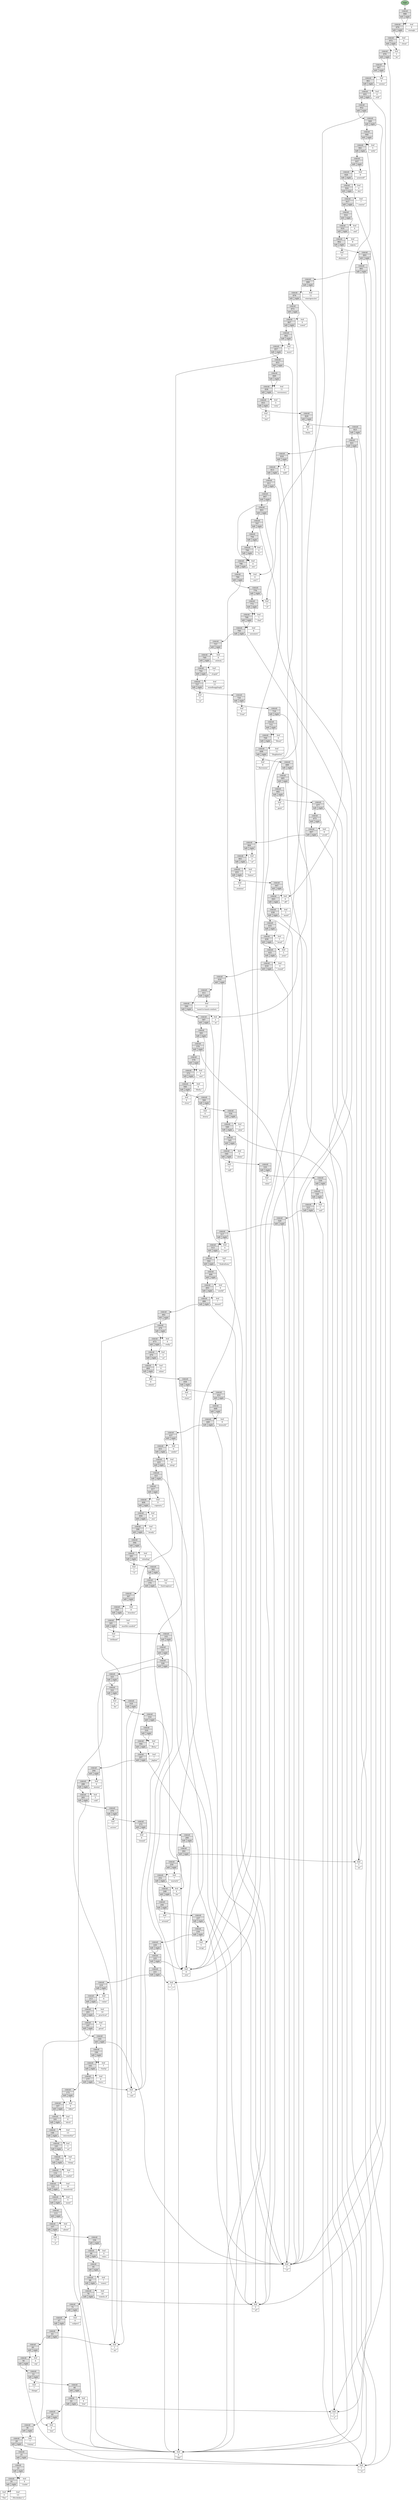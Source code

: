digraph towels {
	node [shape=record]
	106363817 [label="{<type> concat | <length> 988 | { <left> left | <right> right } }", style=filled, fillcolor=gray89]
	121271111 [label="{<type> concat | <length> 979 | { <left> left | <right> right } }", style=filled, fillcolor=gray89]
	80868040 [label="{<type> concat | <length> 973 | { <left> left | <right> right } }", style=filled, fillcolor=gray89]
	18998031 [label="{<type> concat | <length> 970 | { <left> left | <right> right } }", style=filled, fillcolor=gray89]
	14388817 [label="{<type> concat | <length> 967 | { <left> left | <right> right } }", style=filled, fillcolor=gray89]
	47987951 [label="{<type> concat | <length> 961 | { <left> left | <right> right } }", style=filled, fillcolor=gray89]
	31948590 [label="{<type> concat | <length> 955 | { <left> left | <right> right } }", style=filled, fillcolor=gray89]
	1605532 [label="{<type> concat | <length> 952 | { <left> left | <right> right } }", style=filled, fillcolor=gray89]
	108288124 [label="{<type> concat | <length> 949 | { <left> left | <right> right } }", style=filled, fillcolor=gray89]
	103849020 [label="{<type> concat | <length> 946 | { <left> left | <right> right } }", style=filled, fillcolor=gray89]
	128214105 [label="{<type> concat | <length> 941 | { <left> left | <right> right } }", style=filled, fillcolor=gray89]
	119336177 [label="{<type> concat | <length> 937 | { <left> left | <right> right } }", style=filled, fillcolor=gray89]
	83483911 [label="{<type> concat | <length> 928 | { <left> left | <right> right } }", style=filled, fillcolor=gray89]
	78421692 [label="{<type> concat | <length> 924 | { <left> left | <right> right } }", style=filled, fillcolor=gray89]
	34189283 [label="{<type> concat | <length> 917 | { <left> left | <right> right } }", style=filled, fillcolor=gray89]
	93917869 [label="{<type> concat | <length> 914 | { <left> left | <right> right } }", style=filled, fillcolor=gray89]
	92670327 [label="{<type> concat | <length> 910 | { <left> left | <right> right } }", style=filled, fillcolor=gray89]
	3332195 [label="{<type> concat | <length> 902 | { <left> left | <right> right } }", style=filled, fillcolor=gray89]
	78911697 [label="{<type> concat | <length> 893 | { <left> left | <right> right } }", style=filled, fillcolor=gray89]
	114267302 [label="{<type> concat | <length> 891 | { <left> left | <right> right } }", style=filled, fillcolor=gray89]
	104036385 [label="{<type> concat | <length> 888 | { <left> left | <right> right } }", style=filled, fillcolor=gray89]
	24611282 [label="{<type> concat | <length> 876 | { <left> left | <right> right } }", style=filled, fillcolor=gray89]
	116357635 [label="{<type> concat | <length> 873 | { <left> left | <right> right } }", style=filled, fillcolor=gray89]
	53550725 [label="{<type> concat | <length> 867 | { <left> left | <right> right } }", style=filled, fillcolor=gray89]
	9376691 [label="{<type> concat | <length> 862 | { <left> left | <right> right } }", style=filled, fillcolor=gray89]
	7820528 [label="{<type> concat | <length> 857 | { <left> left | <right> right } }", style=filled, fillcolor=gray89]
	63239380 [label="{<type> concat | <length> 853 | { <left> left | <right> right } }", style=filled, fillcolor=gray89]
	43372137 [label="{<type> concat | <length> 849 | { <left> left | <right> right } }", style=filled, fillcolor=gray89]
	54868392 [label="{<type> concat | <length> 838 | { <left> left | <right> right } }", style=filled, fillcolor=gray89]
	99183493 [label="{<type> concat | <length> 833 | { <left> left | <right> right } }", style=filled, fillcolor=gray89]
	115923255 [label="{<type> concat | <length> 829 | { <left> left | <right> right } }", style=filled, fillcolor=gray89]
	116693717 [label="{<type> concat | <length> 823 | { <left> left | <right> right } }", style=filled, fillcolor=gray89]
	62811895 [label="{<type> concat | <length> 821 | { <left> left | <right> right } }", style=filled, fillcolor=gray89]
	56888147 [label="{<type> concat | <length> 818 | { <left> left | <right> right } }", style=filled, fillcolor=gray89]
	93113145 [label="{<type> concat | <length> 813 | { <left> left | <right> right } }", style=filled, fillcolor=gray89]
	60009495 [label="{<type> concat | <length> 811 | { <left> left | <right> right } }", style=filled, fillcolor=gray89]
	103812937 [label="{<type> concat | <length> 807 | { <left> left | <right> right } }", style=filled, fillcolor=gray89]
	96073385 [label="{<type> concat | <length> 803 | { <left> left | <right> right } }", style=filled, fillcolor=gray89]
	122568358 [label="{<type> concat | <length> 797 | { <left> left | <right> right } }", style=filled, fillcolor=gray89]
	61110547 [label="{<type> concat | <length> 794 | { <left> left | <right> right } }", style=filled, fillcolor=gray89]
	3157825 [label="{<type> concat | <length> 790 | { <left> left | <right> right } }", style=filled, fillcolor=gray89]
	53885129 [label="{<type> concat | <length> 786 | { <left> left | <right> right } }", style=filled, fillcolor=gray89]
	99704379 [label="{<type> concat | <length> 780 | { <left> left | <right> right } }", style=filled, fillcolor=gray89]
	29693464 [label="{<type> concat | <length> 776 | { <left> left | <right> right } }", style=filled, fillcolor=gray89]
	41762299 [label="{<type> concat | <length> 773 | { <left> left | <right> right } }", style=filled, fillcolor=gray89]
	123096675 [label="{<type> concat | <length> 768 | { <left> left | <right> right } }", style=filled, fillcolor=gray89]
	18728524 [label="{<type> concat | <length> 760 | { <left> left | <right> right } }", style=filled, fillcolor=gray89]
	40473680 [label="{<type> concat | <length> 757 | { <left> left | <right> right } }", style=filled, fillcolor=gray89]
	48215623 [label="{<type> concat | <length> 749 | { <left> left | <right> right } }", style=filled, fillcolor=gray89]
	121651127 [label="{<type> concat | <length> 742 | { <left> left | <right> right } }", style=filled, fillcolor=gray89]
	124383849 [label="{<type> concat | <length> 727 | { <left> left | <right> right } }", style=filled, fillcolor=gray89]
	76523005 [label="{<type> concat | <length> 724 | { <left> left | <right> right } }", style=filled, fillcolor=gray89]
	117072184 [label="{<type> concat | <length> 718 | { <left> left | <right> right } }", style=filled, fillcolor=gray89]
	110943605 [label="{<type> concat | <length> 715 | { <left> left | <right> right } }", style=filled, fillcolor=gray89]
	133853883 [label="{<type> concat | <length> 709 | { <left> left | <right> right } }", style=filled, fillcolor=gray89]
	119143829 [label="{<type> concat | <length> 698 | { <left> left | <right> right } }", style=filled, fillcolor=gray89]
	129765868 [label="{<type> concat | <length> 689 | { <left> left | <right> right } }", style=filled, fillcolor=gray89]
	132205570 [label="{<type> concat | <length> 685 | { <left> left | <right> right } }", style=filled, fillcolor=gray89]
	109874061 [label="{<type> concat | <length> 682 | { <left> left | <right> right } }", style=filled, fillcolor=gray89]
	2358844 [label="{<type> concat | <length> 677 | { <left> left | <right> right } }", style=filled, fillcolor=gray89]
	6713442 [label="{<type> concat | <length> 673 | { <left> left | <right> right } }", style=filled, fillcolor=gray89]
	114466013 [label="{<type> concat | <length> 667 | { <left> left | <right> right } }", style=filled, fillcolor=gray89]
	96971308 [label="{<type> concat | <length> 664 | { <left> left | <right> right } }", style=filled, fillcolor=gray89]
	39632447 [label="{<type> concat | <length> 661 | { <left> left | <right> right } }", style=filled, fillcolor=gray89]
	21248893 [label="{<type> concat | <length> 655 | { <left> left | <right> right } }", style=filled, fillcolor=gray89]
	38738992 [label="{<type> concat | <length> 647 | { <left> left | <right> right } }", style=filled, fillcolor=gray89]
	55054001 [label="{<type> concat | <length> 643 | { <left> left | <right> right } }", style=filled, fillcolor=gray89]
	3972323 [label="{<type> concat | <length> 638 | { <left> left | <right> right } }", style=filled, fillcolor=gray89]
	103291754 [label="{<type> concat | <length> 635 | { <left> left | <right> right } }", style=filled, fillcolor=gray89]
	105762164 [label="{<type> concat | <length> 630 | { <left> left | <right> right } }", style=filled, fillcolor=gray89]
	129302507 [label="{<type> concat | <length> 625 | { <left> left | <right> right } }", style=filled, fillcolor=gray89]
	106159410 [label="{<type> concat | <length> 619 | { <left> left | <right> right } }", style=filled, fillcolor=gray89]
	128851612 [label="{<type> concat | <length> 616 | { <left> left | <right> right } }", style=filled, fillcolor=gray89]
	80257335 [label="{<type> concat | <length> 611 | { <left> left | <right> right } }", style=filled, fillcolor=gray89]
	128280959 [label="{<type> concat | <length> 590 | { <left> left | <right> right } }", style=filled, fillcolor=gray89]
	69296152 [label="{<type> concat | <length> 587 | { <left> left | <right> right } }", style=filled, fillcolor=gray89]
	25325303 [label="{<type> concat | <length> 583 | { <left> left | <right> right } }", style=filled, fillcolor=gray89]
	65414330 [label="{<type> concat | <length> 579 | { <left> left | <right> right } }", style=filled, fillcolor=gray89]
	53375256 [label="{<type> concat | <length> 576 | { <left> left | <right> right } }", style=filled, fillcolor=gray89]
	84297940 [label="{<type> concat | <length> 572 | { <left> left | <right> right } }", style=filled, fillcolor=gray89]
	24974685 [label="{<type> concat | <length> 566 | { <left> left | <right> right } }", style=filled, fillcolor=gray89]
	6966063 [label="{<type> concat | <length> 560 | { <left> left | <right> right } }", style=filled, fillcolor=gray89]
	113686023 [label="{<type> concat | <length> 554 | { <left> left | <right> right } }", style=filled, fillcolor=gray89]
	113924459 [label="{<type> concat | <length> 549 | { <left> left | <right> right } }", style=filled, fillcolor=gray89]
	27680753 [label="{<type> concat | <length> 545 | { <left> left | <right> right } }", style=filled, fillcolor=gray89]
	57218845 [label="{<type> concat | <length> 540 | { <left> left | <right> right } }", style=filled, fillcolor=gray89]
	11669865 [label="{<type> concat | <length> 535 | { <left> left | <right> right } }", style=filled, fillcolor=gray89]
	99723520 [label="{<type> concat | <length> 530 | { <left> left | <right> right } }", style=filled, fillcolor=gray89]
	87184921 [label="{<type> concat | <length> 528 | { <left> left | <right> right } }", style=filled, fillcolor=gray89]
	26772544 [label="{<type> concat | <length> 523 | { <left> left | <right> right } }", style=filled, fillcolor=gray89]
	84899583 [label="{<type> concat | <length> 520 | { <left> left | <right> right } }", style=filled, fillcolor=gray89]
	54920589 [label="{<type> concat | <length> 517 | { <left> left | <right> right } }", style=filled, fillcolor=gray89]
	27824862 [label="{<type> concat | <length> 513 | { <left> left | <right> right } }", style=filled, fillcolor=gray89]
	101693423 [label="{<type> concat | <length> 502 | { <left> left | <right> right } }", style=filled, fillcolor=gray89]
	33796893 [label="{<type> concat | <length> 499 | { <left> left | <right> right } }", style=filled, fillcolor=gray89]
	69851041 [label="{<type> concat | <length> 493 | { <left> left | <right> right } }", style=filled, fillcolor=gray89]
	24792922 [label="{<type> concat | <length> 486 | { <left> left | <right> right } }", style=filled, fillcolor=gray89]
	72756094 [label="{<type> concat | <length> 482 | { <left> left | <right> right } }", style=filled, fillcolor=gray89]
	118360211 [label="{<type> concat | <length> 479 | { <left> left | <right> right } }", style=filled, fillcolor=gray89]
	5038238 [label="{<type> concat | <length> 473 | { <left> left | <right> right } }", style=filled, fillcolor=gray89]
	129920101 [label="{<type> concat | <length> 470 | { <left> left | <right> right } }", style=filled, fillcolor=gray89]
	34519395 [label="{<type> concat | <length> 464 | { <left> left | <right> right } }", style=filled, fillcolor=gray89]
	36843430 [label="{<type> concat | <length> 458 | { <left> left | <right> right } }", style=filled, fillcolor=gray89]
	97269921 [label="{<type> concat | <length> 452 | { <left> left | <right> right } }", style=filled, fillcolor=gray89]
	96478580 [label="{<type> concat | <length> 448 | { <left> left | <right> right } }", style=filled, fillcolor=gray89]
	112738224 [label="{<type> concat | <length> 440 | { <left> left | <right> right } }", style=filled, fillcolor=gray89]
	26536469 [label="{<type> concat | <length> 437 | { <left> left | <right> right } }", style=filled, fillcolor=gray89]
	11711327 [label="{<type> concat | <length> 431 | { <left> left | <right> right } }", style=filled, fillcolor=gray89]
	10569727 [label="{<type> concat | <length> 425 | { <left> left | <right> right } }", style=filled, fillcolor=gray89]
	18987790 [label="{<type> concat | <length> 421 | { <left> left | <right> right } }", style=filled, fillcolor=gray89]
	43817529 [label="{<type> concat | <length> 417 | { <left> left | <right> right } }", style=filled, fillcolor=gray89]
	17720137 [label="{<type> concat | <length> 408 | { <left> left | <right> right } }", style=filled, fillcolor=gray89]
	33798455 [label="{<type> concat | <length> 404 | { <left> left | <right> right } }", style=filled, fillcolor=gray89]
	53453741 [label="{<type> concat | <length> 398 | { <left> left | <right> right } }", style=filled, fillcolor=gray89]
	103017054 [label="{<type> concat | <length> 394 | { <left> left | <right> right } }", style=filled, fillcolor=gray89]
	31456507 [label="{<type> concat | <length> 385 | { <left> left | <right> right } }", style=filled, fillcolor=gray89]
	120284745 [label="{<type> concat | <length> 382 | { <left> left | <right> right } }", style=filled, fillcolor=gray89]
	63235718 [label="{<type> concat | <length> 370 | { <left> left | <right> right } }", style=filled, fillcolor=gray89]
	27953248 [label="{<type> concat | <length> 367 | { <left> left | <right> right } }", style=filled, fillcolor=gray89]
	29705693 [label="{<type> concat | <length> 359 | { <left> left | <right> right } }", style=filled, fillcolor=gray89]
	87246377 [label="{<type> concat | <length> 345 | { <left> left | <right> right } }", style=filled, fillcolor=gray89]
	120333143 [label="{<type> concat | <length> 335 | { <left> left | <right> right } }", style=filled, fillcolor=gray89]
	54789534 [label="{<type> concat | <length> 331 | { <left> left | <right> right } }", style=filled, fillcolor=gray89]
	74415344 [label="{<type> concat | <length> 328 | { <left> left | <right> right } }", style=filled, fillcolor=gray89]
	6912062 [label="{<type> concat | <length> 325 | { <left> left | <right> right } }", style=filled, fillcolor=gray89]
	95458131 [label="{<type> concat | <length> 322 | { <left> left | <right> right } }", style=filled, fillcolor=gray89]
	125315005 [label="{<type> concat | <length> 318 | { <left> left | <right> right } }", style=filled, fillcolor=gray89]
	124750695 [label="{<type> concat | <length> 314 | { <left> left | <right> right } }", style=filled, fillcolor=gray89]
	44031305 [label="{<type> concat | <length> 310 | { <left> left | <right> right } }", style=filled, fillcolor=gray89]
	43399237 [label="{<type> concat | <length> 304 | { <left> left | <right> right } }", style=filled, fillcolor=gray89]
	21477256 [label="{<type> concat | <length> 297 | { <left> left | <right> right } }", style=filled, fillcolor=gray89]
	15215098 [label="{<type> concat | <length> 294 | { <left> left | <right> right } }", style=filled, fillcolor=gray89]
	96935323 [label="{<type> concat | <length> 288 | { <left> left | <right> right } }", style=filled, fillcolor=gray89]
	119742635 [label="{<type> concat | <length> 283 | { <left> left | <right> right } }", style=filled, fillcolor=gray89]
	286383 [label="{<type> concat | <length> 279 | { <left> left | <right> right } }", style=filled, fillcolor=gray89]
	42080606 [label="{<type> concat | <length> 272 | { <left> left | <right> right } }", style=filled, fillcolor=gray89]
	44458679 [label="{<type> concat | <length> 266 | { <left> left | <right> right } }", style=filled, fillcolor=gray89]
	23413617 [label="{<type> concat | <length> 262 | { <left> left | <right> right } }", style=filled, fillcolor=gray89]
	89111202 [label="{<type> concat | <length> 259 | { <left> left | <right> right } }", style=filled, fillcolor=gray89]
	69239250 [label="{<type> concat | <length> 252 | { <left> left | <right> right } }", style=filled, fillcolor=gray89]
	41972949 [label="{<type> concat | <length> 248 | { <left> left | <right> right } }", style=filled, fillcolor=gray89]
	8320687 [label="{<type> concat | <length> 244 | { <left> left | <right> right } }", style=filled, fillcolor=gray89]
	28229238 [label="{<type> concat | <length> 237 | { <left> left | <right> right } }", style=filled, fillcolor=gray89]
	88626753 [label="{<type> concat | <length> 234 | { <left> left | <right> right } }", style=filled, fillcolor=gray89]
	3139112 [label="{<type> concat | <length> 229 | { <left> left | <right> right } }", style=filled, fillcolor=gray89]
	130574112 [label="{<type> concat | <length> 225 | { <left> left | <right> right } }", style=filled, fillcolor=gray89]
	44114912 [label="{<type> concat | <length> 221 | { <left> left | <right> right } }", style=filled, fillcolor=gray89]
	69657477 [label="{<type> concat | <length> 219 | { <left> left | <right> right } }", style=filled, fillcolor=gray89]
	85473610 [label="{<type> concat | <length> 213 | { <left> left | <right> right } }", style=filled, fillcolor=gray89]
	77881079 [label="{<type> concat | <length> 203 | { <left> left | <right> right } }", style=filled, fillcolor=gray89]
	26033836 [label="{<type> concat | <length> 197 | { <left> left | <right> right } }", style=filled, fillcolor=gray89]
	126487573 [label="{<type> concat | <length> 193 | { <left> left | <right> right } }", style=filled, fillcolor=gray89]
	94240058 [label="{<type> concat | <length> 190 | { <left> left | <right> right } }", style=filled, fillcolor=gray89]
	39586069 [label="{<type> concat | <length> 183 | { <left> left | <right> right } }", style=filled, fillcolor=gray89]
	119173298 [label="{<type> concat | <length> 177 | { <left> left | <right> right } }", style=filled, fillcolor=gray89]
	8058450 [label="{<type> concat | <length> 173 | { <left> left | <right> right } }", style=filled, fillcolor=gray89]
	82495200 [label="{<type> concat | <length> 167 | { <left> left | <right> right } }", style=filled, fillcolor=gray89]
	17806676 [label="{<type> concat | <length> 161 | { <left> left | <right> right } }", style=filled, fillcolor=gray89]
	99777674 [label="{<type> concat | <length> 148 | { <left> left | <right> right } }", style=filled, fillcolor=gray89]
	127618418 [label="{<type> concat | <length> 145 | { <left> left | <right> right } }", style=filled, fillcolor=gray89]
	14419310 [label="{<type> concat | <length> 139 | { <left> left | <right> right } }", style=filled, fillcolor=gray89]
	32021453 [label="{<type> concat | <length> 132 | { <left> left | <right> right } }", style=filled, fillcolor=gray89]
	76700887 [label="{<type> concat | <length> 122 | { <left> left | <right> right } }", style=filled, fillcolor=gray89]
	80012668 [label="{<type> concat | <length> 117 | { <left> left | <right> right } }", style=filled, fillcolor=gray89]
	36582541 [label="{<type> concat | <length> 113 | { <left> left | <right> right } }", style=filled, fillcolor=gray89]
	16375207 [label="{<type> concat | <length> 107 | { <left> left | <right> right } }", style=filled, fillcolor=gray89]
	104022928 [label="{<type> concat | <length> 104 | { <left> left | <right> right } }", style=filled, fillcolor=gray89]
	53565184 [label="{<type> concat | <length> 98 | { <left> left | <right> right } }", style=filled, fillcolor=gray89]
	118872817 [label="{<type> concat | <length> 95 | { <left> left | <right> right } }", style=filled, fillcolor=gray89]
	105893576 [label="{<type> concat | <length> 88 | { <left> left | <right> right } }", style=filled, fillcolor=gray89]
	82045203 [label="{<type> concat | <length> 78 | { <left> left | <right> right } }", style=filled, fillcolor=gray89]
	13034016 [label="{<type> concat | <length> 75 | { <left> left | <right> right } }", style=filled, fillcolor=gray89]
	52703589 [label="{<type> concat | <length> 67 | { <left> left | <right> right } }", style=filled, fillcolor=gray89]
	55343957 [label="{<type> concat | <length> 63 | { <left> left | <right> right } }", style=filled, fillcolor=gray89]
	123806153 [label="{<type> concat | <length> 60 | { <left> left | <right> right } }", style=filled, fillcolor=gray89]
	49526867 [label="{<type> concat | <length> 56 | { <left> left | <right> right } }", style=filled, fillcolor=gray89]
	84453986 [label="{<type> concat | <length> 53 | { <left> left | <right> right } }", style=filled, fillcolor=gray89]
	7966274 [label="{<type> concat | <length> 46 | { <left> left | <right> right } }", style=filled, fillcolor=gray89]
	28684357 [label="{<type> concat | <length> 42 | { <left> left | <right> right } }", style=filled, fillcolor=gray89]
	127578139 [label="{<type> concat | <length> 40 | { <left> left | <right> right } }", style=filled, fillcolor=gray89]
	85229928 [label="{<type> concat | <length> 36 | { <left> left | <right> right } }", style=filled, fillcolor=gray89]
	89173399 [label="{<type> concat | <length> 29 | { <left> left | <right> right } }", style=filled, fillcolor=gray89]
	132891086 [label="{<type> concat | <length> 25 | { <left> left | <right> right } }", style=filled, fillcolor=gray89]
	663992 [label="{<type> concat | <length> 22 | { <left> left | <right> right } }", style=filled, fillcolor=gray89]
	92194227 [label="{<type> concat | <length> 16 | { <left> left | <right> right } }", style=filled, fillcolor=gray89]
	35352031 [label="{ <type> leaf | <length> 3 | <value> &#8220;The&#8221; }"]
	92194227:left -> 35352031:type
	43381977 [label="{ <type> leaf | <length> 13 | <value> &#8220; Hitchhiker’s&#8221; }"]
	92194227:right -> 43381977:type
	663992:left -> 92194227:type
	89790233 [label="{ <type> leaf | <length> 6 | <value> &#8220; Guide&#8221; }"]
	663992:right -> 89790233:type
	132891086:left -> 663992:type
	130879116 [label="{ <type> leaf | <length> 3 | <value> &#8220; to&#8221; }"]
	132891086:right -> 130879116:type
	89173399:left -> 132891086:type
	131910392 [label="{ <type> leaf | <length> 4 | <value> &#8220; the&#8221; }"]
	89173399:right -> 131910392:type
	85229928:left -> 89173399:type
	127390009 [label="{ <type> leaf | <length> 7 | <value> &#8220; Galaxy&#8221; }"]
	85229928:right -> 127390009:type
	127578139:left -> 85229928:type
	22918205 [label="{ <type> leaf | <length> 4 | <value> &#8220; has&#8221; }"]
	127578139:right -> 22918205:type
	28684357:left -> 127578139:type
	131930546 [label="{ <type> leaf | <length> 2 | <value> &#8220; a&#8221; }"]
	28684357:right -> 131930546:type
	7966274:left -> 28684357:type
	45148330 [label="{ <type> leaf | <length> 4 | <value> &#8220; few&#8221; }"]
	7966274:right -> 45148330:type
	84453986:left -> 7966274:type
	10021242 [label="{ <type> leaf | <length> 7 | <value> &#8220; things&#8221; }"]
	84453986:right -> 10021242:type
	49526867:left -> 84453986:type
	49526867:right -> 130879116:type
	123806153:left -> 49526867:type
	9430689 [label="{ <type> leaf | <length> 4 | <value> &#8220; say&#8221; }"]
	123806153:right -> 9430689:type
	55343957:left -> 123806153:type
	60868260 [label="{ <type> leaf | <length> 3 | <value> &#8220; on&#8221; }"]
	55343957:right -> 60868260:type
	52703589:left -> 55343957:type
	52703589:right -> 131910392:type
	13034016:left -> 52703589:type
	41020473 [label="{ <type> leaf | <length> 8 | <value> &#8220; subject&#8221; }"]
	13034016:right -> 41020473:type
	82045203:left -> 13034016:type
	126584922 [label="{ <type> leaf | <length> 3 | <value> &#8220; of&#8221; }"]
	82045203:right -> 126584922:type
	105893576:left -> 82045203:type
	63890629 [label="{ <type> leaf | <length> 10 | <value> &#8220; towels.
A&#8221; }"]
	105893576:right -> 63890629:type
	118872817:left -> 105893576:type
	43304954 [label="{ <type> leaf | <length> 7 | <value> &#8220; towel,&#8221; }"]
	118872817:right -> 43304954:type
	53565184:left -> 118872817:type
	45485964 [label="{ <type> leaf | <length> 3 | <value> &#8220; it&#8221; }"]
	53565184:right -> 45485964:type
	104022928:left -> 53565184:type
	97053210 [label="{ <type> leaf | <length> 6 | <value> &#8220; says,&#8221; }"]
	104022928:right -> 97053210:type
	16375207:left -> 104022928:type
	39117409 [label="{ <type> leaf | <length> 3 | <value> &#8220; is&#8221; }"]
	16375207:right -> 39117409:type
	36582541:left -> 16375207:type
	114724668 [label="{ <type> leaf | <length> 6 | <value> &#8220; about&#8221; }"]
	36582541:right -> 114724668:type
	80012668:left -> 36582541:type
	80012668:right -> 131910392:type
	76700887:left -> 80012668:type
	59158124 [label="{ <type> leaf | <length> 5 | <value> &#8220; most&#8221; }"]
	76700887:right -> 59158124:type
	32021453:left -> 76700887:type
	74324214 [label="{ <type> leaf | <length> 10 | <value> &#8220; massively&#8221; }"]
	32021453:right -> 74324214:type
	14419310:left -> 32021453:type
	19106912 [label="{ <type> leaf | <length> 7 | <value> &#8220; useful&#8221; }"]
	14419310:right -> 19106912:type
	127618418:left -> 14419310:type
	129153238 [label="{ <type> leaf | <length> 6 | <value> &#8220; thing&#8221; }"]
	127618418:right -> 129153238:type
	99777674:left -> 127618418:type
	118840981 [label="{ <type> leaf | <length> 3 | <value> &#8220; an&#8221; }"]
	99777674:right -> 118840981:type
	17806676:left -> 99777674:type
	5190575 [label="{ <type> leaf | <length> 13 | <value> &#8220; interstellar&#8221; }"]
	17806676:right -> 5190575:type
	82495200:left -> 17806676:type
	102402750 [label="{ <type> leaf | <length> 6 | <value> &#8220; hitch&#8221; }"]
	82495200:right -> 102402750:type
	8058450:left -> 82495200:type
	104789247 [label="{ <type> leaf | <length> 6 | <value> &#8220; hiker&#8221; }"]
	8058450:right -> 104789247:type
	119173298:left -> 8058450:type
	67299124 [label="{ <type> leaf | <length> 4 | <value> &#8220; can&#8221; }"]
	119173298:right -> 67299124:type
	39586069:left -> 119173298:type
	126927696 [label="{ <type> leaf | <length> 6 | <value> &#8220; have.&#8221; }"]
	39586069:right -> 126927696:type
	94240058:left -> 39586069:type
	45323213 [label="{ <type> leaf | <length> 7 | <value> &#8220; Partly&#8221; }"]
	94240058:right -> 45323213:type
	126487573:left -> 94240058:type
	126487573:right -> 45485964:type
	26033836:left -> 126487573:type
	26033836:right -> 22918205:type
	77881079:left -> 26033836:type
	5820391 [label="{ <type> leaf | <length> 6 | <value> &#8220; great&#8221; }"]
	77881079:right -> 5820391:type
	85473610:left -> 77881079:type
	84687241 [label="{ <type> leaf | <length> 10 | <value> &#8220; practical&#8221; }"]
	85473610:right -> 84687241:type
	69657477:left -> 85473610:type
	87473764 [label="{ <type> leaf | <length> 6 | <value> &#8220; value&#8221; }"]
	69657477:right -> 87473764:type
	44114912:left -> 69657477:type
	8265271 [label="{ <type> leaf | <length> 2 | <value> &#8220; —&#8221; }"]
	44114912:right -> 8265271:type
	130574112:left -> 44114912:type
	111192482 [label="{ <type> leaf | <length> 4 | <value> &#8220; you&#8221; }"]
	130574112:right -> 111192482:type
	3139112:left -> 130574112:type
	3139112:right -> 67299124:type
	88626753:left -> 3139112:type
	127306320 [label="{ <type> leaf | <length> 5 | <value> &#8220; wrap&#8221; }"]
	88626753:right -> 127306320:type
	28229238:left -> 88626753:type
	28229238:right -> 45485964:type
	8320687:left -> 28229238:type
	90165780 [label="{ <type> leaf | <length> 7 | <value> &#8220; around&#8221; }"]
	8320687:right -> 90165780:type
	41972949:left -> 8320687:type
	41972949:right -> 111192482:type
	69239250:left -> 41972949:type
	93178158 [label="{ <type> leaf | <length> 4 | <value> &#8220; for&#8221; }"]
	69239250:right -> 93178158:type
	89111202:left -> 69239250:type
	20097787 [label="{ <type> leaf | <length> 7 | <value> &#8220; warmth&#8221; }"]
	89111202:right -> 20097787:type
	23413617:left -> 89111202:type
	29588006 [label="{ <type> leaf | <length> 3 | <value> &#8220; as&#8221; }"]
	23413617:right -> 29588006:type
	44458679:left -> 23413617:type
	44458679:right -> 111192482:type
	42080606:left -> 44458679:type
	36411768 [label="{ <type> leaf | <length> 6 | <value> &#8220; bound&#8221; }"]
	42080606:right -> 36411768:type
	286383:left -> 42080606:type
	124103967 [label="{ <type> leaf | <length> 7 | <value> &#8220; across&#8221; }"]
	286383:right -> 124103967:type
	119742635:left -> 286383:type
	119742635:right -> 131910392:type
	96935323:left -> 119742635:type
	53155593 [label="{ <type> leaf | <length> 5 | <value> &#8220; cold&#8221; }"]
	96935323:right -> 53155593:type
	15215098:left -> 96935323:type
	93694111 [label="{ <type> leaf | <length> 6 | <value> &#8220; moons&#8221; }"]
	15215098:right -> 93694111:type
	21477256:left -> 15215098:type
	21477256:right -> 126584922:type
	43399237:left -> 21477256:type
	51151618 [label="{ <type> leaf | <length> 7 | <value> &#8220; Jaglan&#8221; }"]
	43399237:right -> 51151618:type
	44031305:left -> 43399237:type
	66866529 [label="{ <type> leaf | <length> 6 | <value> &#8220; Beta;&#8221; }"]
	44031305:right -> 66866529:type
	124750695:left -> 44031305:type
	124750695:right -> 111192482:type
	125315005:left -> 124750695:type
	125315005:right -> 67299124:type
	95458131:left -> 125315005:type
	72385362 [label="{ <type> leaf | <length> 4 | <value> &#8220; lie&#8221; }"]
	95458131:right -> 72385362:type
	6912062:left -> 95458131:type
	6912062:right -> 60868260:type
	74415344:left -> 6912062:type
	74415344:right -> 45485964:type
	54789534:left -> 74415344:type
	54789534:right -> 60868260:type
	120333143:left -> 54789534:type
	120333143:right -> 131910392:type
	87246377:left -> 120333143:type
	30377348 [label="{ <type> leaf | <length> 10 | <value> &#8220; brilliant&#8221; }"]
	87246377:right -> 30377348:type
	29705693:left -> 87246377:type
	121722371 [label="{ <type> leaf | <length> 14 | <value> &#8220; marble‐sanded&#8221; }"]
	29705693:right -> 121722371:type
	27953248:left -> 29705693:type
	11437932 [label="{ <type> leaf | <length> 8 | <value> &#8220; beaches&#8221; }"]
	27953248:right -> 11437932:type
	63235718:left -> 27953248:type
	63235718:right -> 126584922:type
	120284745:left -> 63235718:type
	43353192 [label="{ <type> leaf | <length> 12 | <value> &#8220; Santraginus&#8221; }"]
	120284745:right -> 43353192:type
	31456507:left -> 120284745:type
	48890274 [label="{ <type> leaf | <length> 3 | <value> &#8220; V,&#8221; }"]
	31456507:right -> 48890274:type
	103017054:left -> 31456507:type
	118081362 [label="{ <type> leaf | <length> 9 | <value> &#8220; inhaling&#8221; }"]
	103017054:right -> 118081362:type
	53453741:left -> 103017054:type
	53453741:right -> 131910392:type
	33798455:left -> 53453741:type
	61577580 [label="{ <type> leaf | <length> 6 | <value> &#8220; heady&#8221; }"]
	33798455:right -> 61577580:type
	17720137:left -> 33798455:type
	37704441 [label="{ <type> leaf | <length> 4 | <value> &#8220; sea&#8221; }"]
	17720137:right -> 37704441:type
	43817529:left -> 17720137:type
	93592601 [label="{ <type> leaf | <length> 9 | <value> &#8220; vapours;&#8221; }"]
	43817529:right -> 93592601:type
	18987790:left -> 43817529:type
	18987790:right -> 111192482:type
	10569727:left -> 18987790:type
	10569727:right -> 67299124:type
	11711327:left -> 10569727:type
	33798840 [label="{ <type> leaf | <length> 6 | <value> &#8220; sleep&#8221; }"]
	11711327:right -> 33798840:type
	26536469:left -> 11711327:type
	2848050 [label="{ <type> leaf | <length> 6 | <value> &#8220; under&#8221; }"]
	26536469:right -> 2848050:type
	112738224:left -> 26536469:type
	112738224:right -> 45485964:type
	96478580:left -> 112738224:type
	56992083 [label="{ <type> leaf | <length> 8 | <value> &#8220; beneath&#8221; }"]
	96478580:right -> 56992083:type
	97269921:left -> 96478580:type
	97269921:right -> 131910392:type
	36843430:left -> 97269921:type
	98489416 [label="{ <type> leaf | <length> 6 | <value> &#8220; stars&#8221; }"]
	36843430:right -> 98489416:type
	34519395:left -> 36843430:type
	24848973 [label="{ <type> leaf | <length> 6 | <value> &#8220; which&#8221; }"]
	34519395:right -> 24848973:type
	129920101:left -> 34519395:type
	92472198 [label="{ <type> leaf | <length> 6 | <value> &#8220; shine&#8221; }"]
	129920101:right -> 92472198:type
	5038238:left -> 129920101:type
	103060354 [label="{ <type> leaf | <length> 3 | <value> &#8220; so&#8221; }"]
	5038238:right -> 103060354:type
	118360211:left -> 5038238:type
	37359851 [label="{ <type> leaf | <length> 6 | <value> &#8220; redly&#8221; }"]
	118360211:right -> 37359851:type
	72756094:left -> 118360211:type
	72756094:right -> 60868260:type
	24792922:left -> 72756094:type
	24792922:right -> 131910392:type
	69851041:left -> 24792922:type
	15257755 [label="{ <type> leaf | <length> 7 | <value> &#8220; desert&#8221; }"]
	69851041:right -> 15257755:type
	33796893:left -> 69851041:type
	118860212 [label="{ <type> leaf | <length> 6 | <value> &#8220; world&#8221; }"]
	33796893:right -> 118860212:type
	101693423:left -> 33796893:type
	101693423:right -> 126584922:type
	27824862:left -> 101693423:type
	120646838 [label="{ <type> leaf | <length> 11 | <value> &#8220; Kakrafoon;&#8221; }"]
	27824862:right -> 120646838:type
	54920589:left -> 27824862:type
	113553080 [label="{ <type> leaf | <length> 4 | <value> &#8220; use&#8221; }"]
	54920589:right -> 113553080:type
	84899583:left -> 54920589:type
	84899583:right -> 45485964:type
	26772544:left -> 84899583:type
	26772544:right -> 130879116:type
	87184921:left -> 26772544:type
	29215850 [label="{ <type> leaf | <length> 5 | <value> &#8220; sail&#8221; }"]
	87184921:right -> 29215850:type
	99723520:left -> 87184921:type
	99723520:right -> 131930546:type
	11669865:left -> 99723520:type
	37890819 [label="{ <type> leaf | <length> 5 | <value> &#8220; mini&#8221; }"]
	11669865:right -> 37890819:type
	57218845:left -> 11669865:type
	94248196 [label="{ <type> leaf | <length> 5 | <value> &#8220; raft&#8221; }"]
	57218845:right -> 94248196:type
	27680753:left -> 57218845:type
	38359252 [label="{ <type> leaf | <length> 5 | <value> &#8220; down&#8221; }"]
	27680753:right -> 38359252:type
	113924459:left -> 27680753:type
	113924459:right -> 131910392:type
	113686023:left -> 113924459:type
	9631888 [label="{ <type> leaf | <length> 5 | <value> &#8220; slow&#8221; }"]
	113686023:right -> 9631888:type
	6966063:left -> 113686023:type
	36711548 [label="{ <type> leaf | <length> 6 | <value> &#8220; heavy&#8221; }"]
	6966063:right -> 36711548:type
	24974685:left -> 6966063:type
	14643159 [label="{ <type> leaf | <length> 6 | <value> &#8220; river&#8221; }"]
	24974685:right -> 14643159:type
	84297940:left -> 24974685:type
	6374340 [label="{ <type> leaf | <length> 6 | <value> &#8220; Moth;&#8221; }"]
	84297940:right -> 6374340:type
	53375256:left -> 84297940:type
	15563217 [label="{ <type> leaf | <length> 4 | <value> &#8220; wet&#8221; }"]
	53375256:right -> 15563217:type
	65414330:left -> 53375256:type
	65414330:right -> 45485964:type
	25325303:left -> 65414330:type
	25325303:right -> 93178158:type
	69296152:left -> 25325303:type
	69296152:right -> 113553080:type
	128280959:left -> 69296152:type
	15698682 [label="{ <type> leaf | <length> 3 | <value> &#8220; in&#8221; }"]
	128280959:right -> 15698682:type
	80257335:left -> 128280959:type
	57752500 [label="{ <type> leaf | <length> 21 | <value> &#8220; hand‐to‐hand‐combat;&#8221; }"]
	80257335:right -> 57752500:type
	128851612:left -> 80257335:type
	128851612:right -> 127306320:type
	106159410:left -> 128851612:type
	106159410:right -> 45485964:type
	129302507:left -> 106159410:type
	38115053 [label="{ <type> leaf | <length> 6 | <value> &#8220; round&#8221; }"]
	129302507:right -> 38115053:type
	105762164:left -> 129302507:type
	27166757 [label="{ <type> leaf | <length> 5 | <value> &#8220; your&#8221; }"]
	105762164:right -> 27166757:type
	103291754:left -> 105762164:type
	645496 [label="{ <type> leaf | <length> 5 | <value> &#8220; head&#8221; }"]
	103291754:right -> 645496:type
	3972323:left -> 103291754:type
	3972323:right -> 130879116:type
	55054001:left -> 3972323:type
	129827874 [label="{ <type> leaf | <length> 5 | <value> &#8220; ward&#8221; }"]
	55054001:right -> 129827874:type
	38738992:left -> 55054001:type
	106622691 [label="{ <type> leaf | <length> 4 | <value> &#8220; off&#8221; }"]
	38738992:right -> 106622691:type
	21248893:left -> 38738992:type
	124314959 [label="{ <type> leaf | <length> 8 | <value> &#8220; noxious&#8221; }"]
	21248893:right -> 124314959:type
	39632447:left -> 21248893:type
	14695808 [label="{ <type> leaf | <length> 6 | <value> &#8220; fumes&#8221; }"]
	39632447:right -> 14695808:type
	96971308:left -> 39632447:type
	97209670 [label="{ <type> leaf | <length> 3 | <value> &#8220; or&#8221; }"]
	96971308:right -> 97209670:type
	114466013:left -> 96971308:type
	114466013:right -> 130879116:type
	6713442:left -> 114466013:type
	29181517 [label="{ <type> leaf | <length> 6 | <value> &#8220; avoid&#8221; }"]
	6713442:right -> 29181517:type
	2358844:left -> 6713442:type
	2358844:right -> 131910392:type
	109874061:left -> 2358844:type
	37475345 [label="{ <type> leaf | <length> 5 | <value> &#8220; gaze&#8221; }"]
	109874061:right -> 37475345:type
	132205570:left -> 109874061:type
	132205570:right -> 126584922:type
	129765868:left -> 132205570:type
	129765868:right -> 131910392:type
	119143829:left -> 129765868:type
	55384853 [label="{ <type> leaf | <length> 9 | <value> &#8220; Ravenous&#8221; }"]
	119143829:right -> 55384853:type
	133853883:left -> 119143829:type
	34775453 [label="{ <type> leaf | <length> 11 | <value> &#8220; Bugblatter&#8221; }"]
	133853883:right -> 34775453:type
	110943605:left -> 133853883:type
	113055535 [label="{ <type> leaf | <length> 6 | <value> &#8220; Beast&#8221; }"]
	110943605:right -> 113055535:type
	117072184:left -> 110943605:type
	117072184:right -> 126584922:type
	76523005:left -> 117072184:type
	99350366 [label="{ <type> leaf | <length> 6 | <value> &#8220; Traal&#8221; }"]
	76523005:right -> 99350366:type
	124383849:left -> 76523005:type
	36338209 [label="{ <type> leaf | <length> 3 | <value> &#8220; (a&#8221; }"]
	124383849:right -> 36338209:type
	121651127:left -> 124383849:type
	66680702 [label="{ <type> leaf | <length> 15 | <value> &#8220; mindbogglingly&#8221; }"]
	121651127:right -> 66680702:type
	48215623:left -> 121651127:type
	56883193 [label="{ <type> leaf | <length> 7 | <value> &#8220; stupid&#8221; }"]
	48215623:right -> 56883193:type
	40473680:left -> 48215623:type
	107639568 [label="{ <type> leaf | <length> 8 | <value> &#8220; animal,&#8221; }"]
	40473680:right -> 107639568:type
	18728524:left -> 40473680:type
	18728524:right -> 45485964:type
	123096675:left -> 18728524:type
	79434409 [label="{ <type> leaf | <length> 8 | <value> &#8220; assumes&#8221; }"]
	123096675:right -> 79434409:type
	41762299:left -> 123096675:type
	3059071 [label="{ <type> leaf | <length> 5 | <value> &#8220; that&#8221; }"]
	41762299:right -> 3059071:type
	29693464:left -> 41762299:type
	55465842 [label="{ <type> leaf | <length> 3 | <value> &#8220; if&#8221; }"]
	29693464:right -> 55465842:type
	99704379:left -> 29693464:type
	99704379:right -> 111192482:type
	53885129:left -> 99704379:type
	4073420 [label="{ <type> leaf | <length> 6 | <value> &#8220; can't&#8221; }"]
	53885129:right -> 4073420:type
	3157825:left -> 53885129:type
	131520689 [label="{ <type> leaf | <length> 4 | <value> &#8220; see&#8221; }"]
	3157825:right -> 131520689:type
	61110547:left -> 3157825:type
	72515995 [label="{ <type> leaf | <length> 4 | <value> &#8220; it,&#8221; }"]
	61110547:right -> 72515995:type
	122568358:left -> 61110547:type
	122568358:right -> 45485964:type
	96073385:left -> 122568358:type
	96073385:right -> 4073420:type
	103812937:left -> 96073385:type
	103812937:right -> 131520689:type
	60009495:left -> 103812937:type
	60009495:right -> 111192482:type
	93113145:left -> 60009495:type
	93113145:right -> 8265271:type
	56888147:left -> 93113145:type
	21053311 [label="{ <type> leaf | <length> 5 | <value> &#8220; daft&#8221; }"]
	56888147:right -> 21053311:type
	62811895:left -> 56888147:type
	62811895:right -> 29588006:type
	116693717:left -> 62811895:type
	116693717:right -> 131930546:type
	115923255:left -> 116693717:type
	97813848 [label="{ <type> leaf | <length> 6 | <value> &#8220; bush,&#8221; }"]
	115923255:right -> 97813848:type
	99183493:left -> 115923255:type
	2410007 [label="{ <type> leaf | <length> 4 | <value> &#8220; but&#8221; }"]
	99183493:right -> 2410007:type
	54868392:left -> 99183493:type
	78325204 [label="{ <type> leaf | <length> 5 | <value> &#8220; very&#8221; }"]
	54868392:right -> 78325204:type
	43372137:left -> 54868392:type
	28281754 [label="{ <type> leaf | <length> 11 | <value> &#8220; ravenous);&#8221; }"]
	43372137:right -> 28281754:type
	63239380:left -> 43372137:type
	63239380:right -> 111192482:type
	7820528:left -> 63239380:type
	7820528:right -> 67299124:type
	9376691:left -> 7820528:type
	37846876 [label="{ <type> leaf | <length> 5 | <value> &#8220; wave&#8221; }"]
	9376691:right -> 37846876:type
	53550725:left -> 9376691:type
	53550725:right -> 27166757:type
	116357635:left -> 53550725:type
	118078082 [label="{ <type> leaf | <length> 6 | <value> &#8220; towel&#8221; }"]
	116357635:right -> 118078082:type
	24611282:left -> 116357635:type
	24611282:right -> 15698682:type
	104036385:left -> 24611282:type
	77090913 [label="{ <type> leaf | <length> 12 | <value> &#8220; emergencies&#8221; }"]
	104036385:right -> 77090913:type
	114267302:left -> 104036385:type
	114267302:right -> 29588006:type
	78911697:left -> 114267302:type
	78911697:right -> 131930546:type
	3332195:left -> 78911697:type
	86539333 [label="{ <type> leaf | <length> 9 | <value> &#8220; distress&#8221; }"]
	3332195:right -> 86539333:type
	92670327:left -> 3332195:type
	72825285 [label="{ <type> leaf | <length> 8 | <value> &#8220; signal,&#8221; }"]
	92670327:right -> 72825285:type
	93917869:left -> 92670327:type
	37225719 [label="{ <type> leaf | <length> 4 | <value> &#8220; and&#8221; }"]
	93917869:right -> 37225719:type
	34189283:left -> 93917869:type
	34189283:right -> 126584922:type
	78421692:left -> 34189283:type
	29360824 [label="{ <type> leaf | <length> 7 | <value> &#8220; course&#8221; }"]
	78421692:right -> 29360824:type
	83483911:left -> 78421692:type
	89231974 [label="{ <type> leaf | <length> 4 | <value> &#8220; dry&#8221; }"]
	83483911:right -> 89231974:type
	119336177:left -> 83483911:type
	104770370 [label="{ <type> leaf | <length> 9 | <value> &#8220; yourself&#8221; }"]
	119336177:right -> 104770370:type
	128214105:left -> 119336177:type
	128214105:right -> 106622691:type
	103849020:left -> 128214105:type
	127451217 [label="{ <type> leaf | <length> 5 | <value> &#8220; with&#8221; }"]
	103849020:right -> 127451217:type
	108288124:left -> 103849020:type
	108288124:right -> 45485964:type
	1605532:left -> 108288124:type
	1605532:right -> 55465842:type
	31948590:left -> 1605532:type
	31948590:right -> 45485964:type
	47987951:left -> 31948590:type
	100621610 [label="{ <type> leaf | <length> 6 | <value> &#8220; still&#8221; }"]
	47987951:right -> 100621610:type
	14388817:left -> 47987951:type
	26884223 [label="{ <type> leaf | <length> 6 | <value> &#8220; seems&#8221; }"]
	14388817:right -> 26884223:type
	18998031:left -> 14388817:type
	18998031:right -> 130879116:type
	80868040:left -> 18998031:type
	102376099 [label="{ <type> leaf | <length> 3 | <value> &#8220; be&#8221; }"]
	80868040:right -> 102376099:type
	121271111:left -> 80868040:type
	79731882 [label="{ <type> leaf | <length> 6 | <value> &#8220; clean&#8221; }"]
	121271111:right -> 79731882:type
	106363817:left -> 121271111:type
	4026714 [label="{ <type> leaf | <length> 9 | <value> &#8220; enough.
&#8221; }"]
	106363817:right -> 4026714:type
	rope [label="rope", shape=oval, style=filled, fillcolor=darkseagreen]
	rope -> 106363817
}